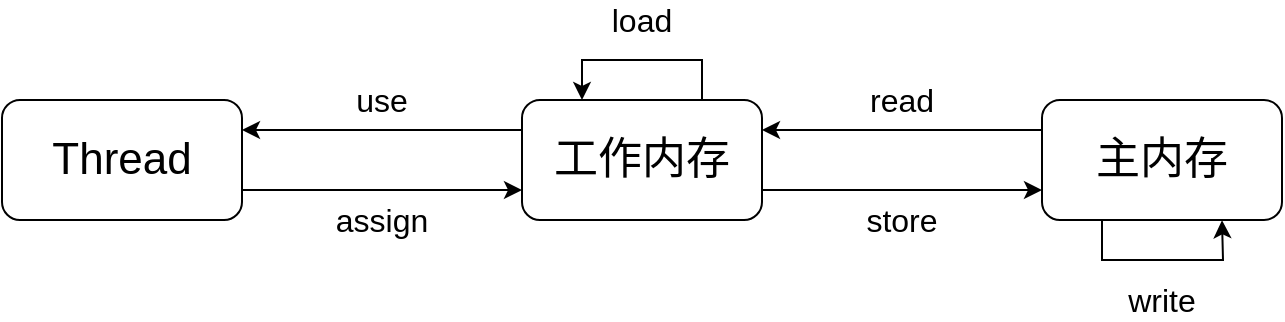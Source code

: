 <mxfile version="11.0.7" type="device"><diagram id="Gt14LKgxVv9hWAXNSB2Z" name="第 1 页"><mxGraphModel dx="813" dy="477" grid="1" gridSize="10" guides="1" tooltips="1" connect="1" arrows="1" fold="1" page="1" pageScale="1" pageWidth="827" pageHeight="1169" math="0" shadow="0"><root><mxCell id="0"/><mxCell id="1" parent="0"/><mxCell id="Kix81eOl9gfztcCLXRP0-16" style="edgeStyle=orthogonalEdgeStyle;rounded=0;orthogonalLoop=1;jettySize=auto;html=1;exitX=1;exitY=0.75;exitDx=0;exitDy=0;entryX=0;entryY=0.75;entryDx=0;entryDy=0;startArrow=none;startFill=0;endArrow=classic;endFill=1;fontSize=16;" edge="1" parent="1" source="Kix81eOl9gfztcCLXRP0-1" target="Kix81eOl9gfztcCLXRP0-2"><mxGeometry relative="1" as="geometry"/></mxCell><mxCell id="Kix81eOl9gfztcCLXRP0-1" value="Thread" style="rounded=1;whiteSpace=wrap;html=1;fontSize=22;" vertex="1" parent="1"><mxGeometry x="100" y="380" width="120" height="60" as="geometry"/></mxCell><mxCell id="Kix81eOl9gfztcCLXRP0-7" style="edgeStyle=orthogonalEdgeStyle;rounded=0;orthogonalLoop=1;jettySize=auto;html=1;exitX=1;exitY=0.75;exitDx=0;exitDy=0;entryX=0;entryY=0.75;entryDx=0;entryDy=0;startArrow=none;startFill=0;endArrow=classic;endFill=1;fontSize=16;" edge="1" parent="1" source="Kix81eOl9gfztcCLXRP0-2" target="Kix81eOl9gfztcCLXRP0-3"><mxGeometry relative="1" as="geometry"/></mxCell><mxCell id="Kix81eOl9gfztcCLXRP0-15" style="edgeStyle=orthogonalEdgeStyle;rounded=0;orthogonalLoop=1;jettySize=auto;html=1;exitX=0;exitY=0.25;exitDx=0;exitDy=0;entryX=1;entryY=0.25;entryDx=0;entryDy=0;startArrow=none;startFill=0;endArrow=classic;endFill=1;fontSize=16;" edge="1" parent="1" source="Kix81eOl9gfztcCLXRP0-2" target="Kix81eOl9gfztcCLXRP0-1"><mxGeometry relative="1" as="geometry"/></mxCell><mxCell id="Kix81eOl9gfztcCLXRP0-2" value="工作内存" style="rounded=1;whiteSpace=wrap;html=1;fontSize=22;" vertex="1" parent="1"><mxGeometry x="360" y="380" width="120" height="60" as="geometry"/></mxCell><mxCell id="Kix81eOl9gfztcCLXRP0-6" style="edgeStyle=orthogonalEdgeStyle;rounded=0;orthogonalLoop=1;jettySize=auto;html=1;exitX=0;exitY=0.25;exitDx=0;exitDy=0;entryX=1;entryY=0.25;entryDx=0;entryDy=0;startArrow=none;startFill=0;fontSize=22;endArrow=classic;endFill=1;" edge="1" parent="1" source="Kix81eOl9gfztcCLXRP0-3" target="Kix81eOl9gfztcCLXRP0-2"><mxGeometry relative="1" as="geometry"/></mxCell><mxCell id="Kix81eOl9gfztcCLXRP0-12" style="edgeStyle=orthogonalEdgeStyle;rounded=0;orthogonalLoop=1;jettySize=auto;html=1;exitX=0.25;exitY=1;exitDx=0;exitDy=0;startArrow=none;startFill=0;endArrow=classic;endFill=1;fontSize=16;" edge="1" parent="1" source="Kix81eOl9gfztcCLXRP0-3"><mxGeometry relative="1" as="geometry"><mxPoint x="710" y="440.143" as="targetPoint"/></mxGeometry></mxCell><mxCell id="Kix81eOl9gfztcCLXRP0-3" value="主内存" style="rounded=1;whiteSpace=wrap;html=1;fontSize=22;" vertex="1" parent="1"><mxGeometry x="620" y="380" width="120" height="60" as="geometry"/></mxCell><mxCell id="Kix81eOl9gfztcCLXRP0-5" value="read" style="text;html=1;strokeColor=none;fillColor=none;align=center;verticalAlign=middle;whiteSpace=wrap;rounded=0;fontSize=16;" vertex="1" parent="1"><mxGeometry x="530" y="370" width="40" height="20" as="geometry"/></mxCell><mxCell id="Kix81eOl9gfztcCLXRP0-8" value="store" style="text;html=1;strokeColor=none;fillColor=none;align=center;verticalAlign=middle;whiteSpace=wrap;rounded=0;fontSize=16;" vertex="1" parent="1"><mxGeometry x="530" y="430" width="40" height="20" as="geometry"/></mxCell><mxCell id="Kix81eOl9gfztcCLXRP0-10" value="write" style="text;html=1;strokeColor=none;fillColor=none;align=center;verticalAlign=middle;whiteSpace=wrap;rounded=0;fontSize=16;" vertex="1" parent="1"><mxGeometry x="660" y="470" width="40" height="20" as="geometry"/></mxCell><mxCell id="Kix81eOl9gfztcCLXRP0-13" style="edgeStyle=orthogonalEdgeStyle;rounded=0;orthogonalLoop=1;jettySize=auto;html=1;exitX=0.75;exitY=0;exitDx=0;exitDy=0;entryX=0.25;entryY=0;entryDx=0;entryDy=0;startArrow=none;startFill=0;endArrow=classic;endFill=1;fontSize=16;" edge="1" parent="1" source="Kix81eOl9gfztcCLXRP0-2" target="Kix81eOl9gfztcCLXRP0-2"><mxGeometry relative="1" as="geometry"><Array as="points"><mxPoint x="450" y="360"/><mxPoint x="390" y="360"/></Array></mxGeometry></mxCell><mxCell id="Kix81eOl9gfztcCLXRP0-14" value="load" style="text;html=1;strokeColor=none;fillColor=none;align=center;verticalAlign=middle;whiteSpace=wrap;rounded=0;fontSize=16;" vertex="1" parent="1"><mxGeometry x="400" y="330" width="40" height="20" as="geometry"/></mxCell><mxCell id="Kix81eOl9gfztcCLXRP0-17" value="use" style="text;html=1;strokeColor=none;fillColor=none;align=center;verticalAlign=middle;whiteSpace=wrap;rounded=0;fontSize=16;" vertex="1" parent="1"><mxGeometry x="270" y="370" width="40" height="20" as="geometry"/></mxCell><mxCell id="Kix81eOl9gfztcCLXRP0-19" value="assign" style="text;html=1;strokeColor=none;fillColor=none;align=center;verticalAlign=middle;whiteSpace=wrap;rounded=0;fontSize=16;" vertex="1" parent="1"><mxGeometry x="265" y="430" width="50" height="20" as="geometry"/></mxCell></root></mxGraphModel></diagram></mxfile>